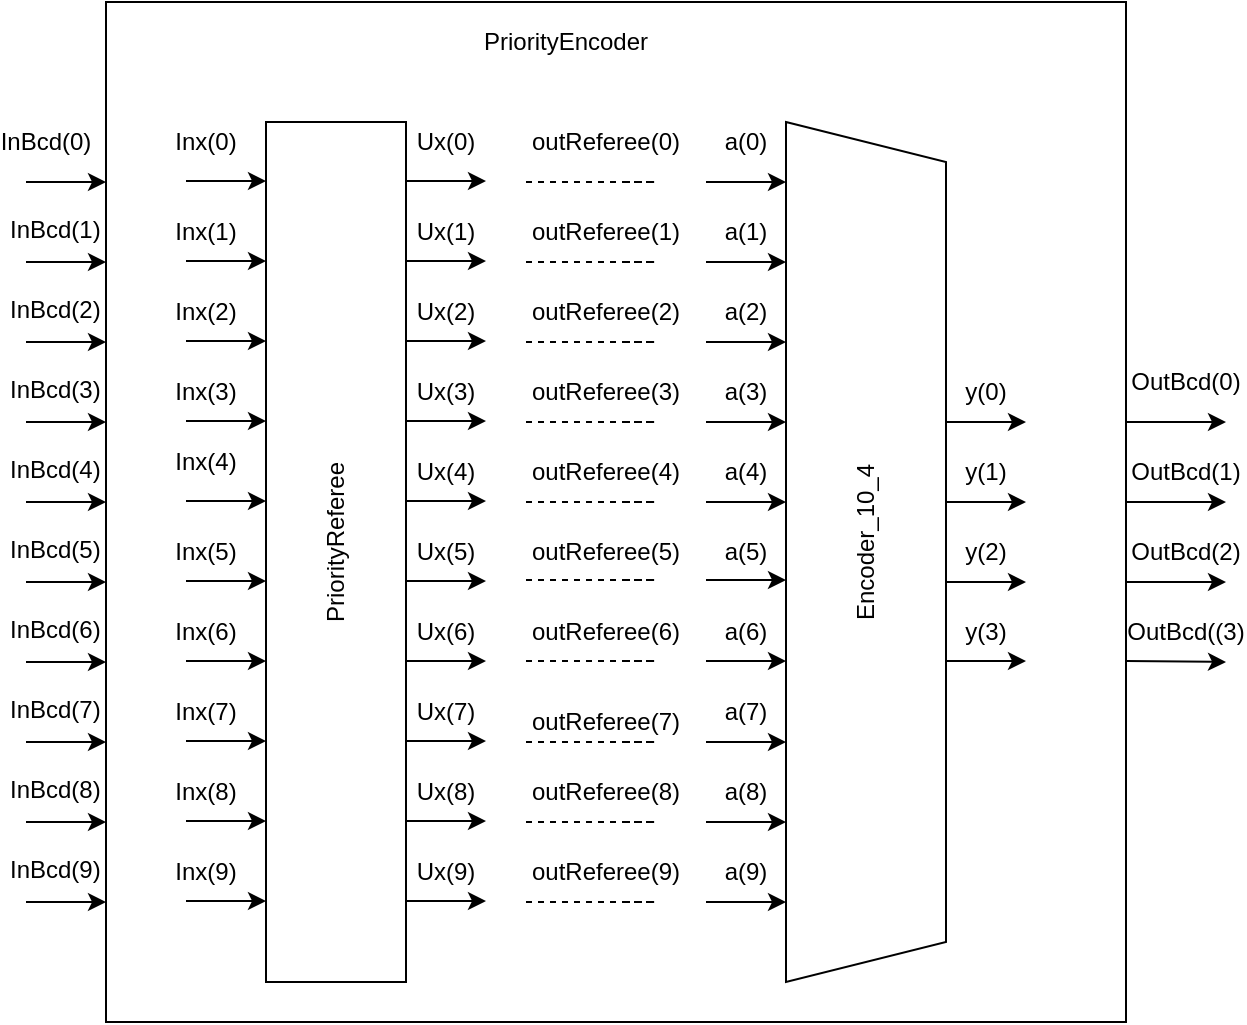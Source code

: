 <mxfile version="13.9.9" type="device"><diagram id="i1Q35EMCEYrRuClJxcty" name="Pagina-1"><mxGraphModel dx="1262" dy="592" grid="1" gridSize="10" guides="1" tooltips="1" connect="1" arrows="1" fold="1" page="1" pageScale="1" pageWidth="827" pageHeight="1169" math="0" shadow="0"><root><mxCell id="0"/><mxCell id="1" parent="0"/><mxCell id="I4svuNt44LAIuYHKkxep-3" value="" style="whiteSpace=wrap;html=1;aspect=fixed;" vertex="1" parent="1"><mxGeometry x="120" y="270" width="510" height="510" as="geometry"/></mxCell><mxCell id="I4svuNt44LAIuYHKkxep-4" value="" style="rounded=0;whiteSpace=wrap;html=1;direction=south;" vertex="1" parent="1"><mxGeometry x="200" y="330" width="70" height="430" as="geometry"/></mxCell><mxCell id="I4svuNt44LAIuYHKkxep-8" value="" style="endArrow=classic;html=1;" edge="1" parent="1"><mxGeometry width="50" height="50" relative="1" as="geometry"><mxPoint x="80" y="360" as="sourcePoint"/><mxPoint x="120" y="360" as="targetPoint"/></mxGeometry></mxCell><mxCell id="I4svuNt44LAIuYHKkxep-11" value="" style="endArrow=classic;html=1;" edge="1" parent="1"><mxGeometry width="50" height="50" relative="1" as="geometry"><mxPoint x="80" y="400" as="sourcePoint"/><mxPoint x="120" y="400" as="targetPoint"/></mxGeometry></mxCell><mxCell id="I4svuNt44LAIuYHKkxep-12" value="" style="endArrow=classic;html=1;" edge="1" parent="1"><mxGeometry width="50" height="50" relative="1" as="geometry"><mxPoint x="80" y="440" as="sourcePoint"/><mxPoint x="120" y="440" as="targetPoint"/></mxGeometry></mxCell><mxCell id="I4svuNt44LAIuYHKkxep-13" value="" style="endArrow=classic;html=1;" edge="1" parent="1"><mxGeometry width="50" height="50" relative="1" as="geometry"><mxPoint x="80" y="480" as="sourcePoint"/><mxPoint x="120" y="480" as="targetPoint"/></mxGeometry></mxCell><mxCell id="I4svuNt44LAIuYHKkxep-14" value="" style="endArrow=classic;html=1;" edge="1" parent="1"><mxGeometry width="50" height="50" relative="1" as="geometry"><mxPoint x="80" y="520" as="sourcePoint"/><mxPoint x="120" y="520" as="targetPoint"/></mxGeometry></mxCell><mxCell id="I4svuNt44LAIuYHKkxep-15" value="" style="endArrow=classic;html=1;" edge="1" parent="1"><mxGeometry width="50" height="50" relative="1" as="geometry"><mxPoint x="80" y="560" as="sourcePoint"/><mxPoint x="120" y="560" as="targetPoint"/></mxGeometry></mxCell><mxCell id="I4svuNt44LAIuYHKkxep-16" value="" style="endArrow=classic;html=1;" edge="1" parent="1"><mxGeometry width="50" height="50" relative="1" as="geometry"><mxPoint x="80" y="600" as="sourcePoint"/><mxPoint x="120" y="600" as="targetPoint"/></mxGeometry></mxCell><mxCell id="I4svuNt44LAIuYHKkxep-17" value="" style="endArrow=classic;html=1;" edge="1" parent="1"><mxGeometry width="50" height="50" relative="1" as="geometry"><mxPoint x="80" y="640" as="sourcePoint"/><mxPoint x="120" y="640" as="targetPoint"/></mxGeometry></mxCell><mxCell id="I4svuNt44LAIuYHKkxep-18" value="" style="endArrow=classic;html=1;" edge="1" parent="1"><mxGeometry width="50" height="50" relative="1" as="geometry"><mxPoint x="80" y="680" as="sourcePoint"/><mxPoint x="120" y="680" as="targetPoint"/></mxGeometry></mxCell><mxCell id="I4svuNt44LAIuYHKkxep-19" value="" style="endArrow=classic;html=1;" edge="1" parent="1"><mxGeometry width="50" height="50" relative="1" as="geometry"><mxPoint x="80" y="720" as="sourcePoint"/><mxPoint x="120" y="720" as="targetPoint"/></mxGeometry></mxCell><mxCell id="I4svuNt44LAIuYHKkxep-43" value="" style="endArrow=classic;html=1;" edge="1" parent="1"><mxGeometry width="50" height="50" relative="1" as="geometry"><mxPoint x="160" y="359.5" as="sourcePoint"/><mxPoint x="200" y="359.5" as="targetPoint"/></mxGeometry></mxCell><mxCell id="I4svuNt44LAIuYHKkxep-44" value="" style="endArrow=classic;html=1;" edge="1" parent="1"><mxGeometry width="50" height="50" relative="1" as="geometry"><mxPoint x="160" y="399.5" as="sourcePoint"/><mxPoint x="200" y="399.5" as="targetPoint"/></mxGeometry></mxCell><mxCell id="I4svuNt44LAIuYHKkxep-45" value="" style="endArrow=classic;html=1;" edge="1" parent="1"><mxGeometry width="50" height="50" relative="1" as="geometry"><mxPoint x="160" y="439.5" as="sourcePoint"/><mxPoint x="200" y="439.5" as="targetPoint"/></mxGeometry></mxCell><mxCell id="I4svuNt44LAIuYHKkxep-46" value="" style="endArrow=classic;html=1;" edge="1" parent="1"><mxGeometry width="50" height="50" relative="1" as="geometry"><mxPoint x="160" y="479.5" as="sourcePoint"/><mxPoint x="200" y="479.5" as="targetPoint"/></mxGeometry></mxCell><mxCell id="I4svuNt44LAIuYHKkxep-47" value="" style="endArrow=classic;html=1;" edge="1" parent="1"><mxGeometry width="50" height="50" relative="1" as="geometry"><mxPoint x="160" y="519.5" as="sourcePoint"/><mxPoint x="200" y="519.5" as="targetPoint"/></mxGeometry></mxCell><mxCell id="I4svuNt44LAIuYHKkxep-48" value="" style="endArrow=classic;html=1;" edge="1" parent="1"><mxGeometry width="50" height="50" relative="1" as="geometry"><mxPoint x="160" y="559.5" as="sourcePoint"/><mxPoint x="200" y="559.5" as="targetPoint"/></mxGeometry></mxCell><mxCell id="I4svuNt44LAIuYHKkxep-49" value="" style="endArrow=classic;html=1;" edge="1" parent="1"><mxGeometry width="50" height="50" relative="1" as="geometry"><mxPoint x="160" y="599.5" as="sourcePoint"/><mxPoint x="200" y="599.5" as="targetPoint"/></mxGeometry></mxCell><mxCell id="I4svuNt44LAIuYHKkxep-50" value="" style="endArrow=classic;html=1;" edge="1" parent="1"><mxGeometry width="50" height="50" relative="1" as="geometry"><mxPoint x="160" y="639.5" as="sourcePoint"/><mxPoint x="200" y="639.5" as="targetPoint"/></mxGeometry></mxCell><mxCell id="I4svuNt44LAIuYHKkxep-51" value="" style="endArrow=classic;html=1;" edge="1" parent="1"><mxGeometry width="50" height="50" relative="1" as="geometry"><mxPoint x="160" y="679.5" as="sourcePoint"/><mxPoint x="200" y="679.5" as="targetPoint"/></mxGeometry></mxCell><mxCell id="I4svuNt44LAIuYHKkxep-52" value="" style="endArrow=classic;html=1;" edge="1" parent="1"><mxGeometry width="50" height="50" relative="1" as="geometry"><mxPoint x="160" y="719.5" as="sourcePoint"/><mxPoint x="200" y="719.5" as="targetPoint"/></mxGeometry></mxCell><mxCell id="I4svuNt44LAIuYHKkxep-110" value="" style="endArrow=classic;html=1;" edge="1" parent="1"><mxGeometry width="50" height="50" relative="1" as="geometry"><mxPoint x="270" y="359.5" as="sourcePoint"/><mxPoint x="310" y="359.5" as="targetPoint"/></mxGeometry></mxCell><mxCell id="I4svuNt44LAIuYHKkxep-111" value="" style="endArrow=classic;html=1;" edge="1" parent="1"><mxGeometry width="50" height="50" relative="1" as="geometry"><mxPoint x="270" y="399.5" as="sourcePoint"/><mxPoint x="310" y="399.5" as="targetPoint"/></mxGeometry></mxCell><mxCell id="I4svuNt44LAIuYHKkxep-112" value="" style="endArrow=classic;html=1;" edge="1" parent="1"><mxGeometry width="50" height="50" relative="1" as="geometry"><mxPoint x="270" y="439.5" as="sourcePoint"/><mxPoint x="310" y="439.5" as="targetPoint"/></mxGeometry></mxCell><mxCell id="I4svuNt44LAIuYHKkxep-113" value="" style="endArrow=classic;html=1;" edge="1" parent="1"><mxGeometry width="50" height="50" relative="1" as="geometry"><mxPoint x="270" y="479.5" as="sourcePoint"/><mxPoint x="310" y="479.5" as="targetPoint"/></mxGeometry></mxCell><mxCell id="I4svuNt44LAIuYHKkxep-114" value="" style="endArrow=classic;html=1;" edge="1" parent="1"><mxGeometry width="50" height="50" relative="1" as="geometry"><mxPoint x="270" y="519.5" as="sourcePoint"/><mxPoint x="310" y="519.5" as="targetPoint"/></mxGeometry></mxCell><mxCell id="I4svuNt44LAIuYHKkxep-115" value="" style="endArrow=classic;html=1;" edge="1" parent="1"><mxGeometry width="50" height="50" relative="1" as="geometry"><mxPoint x="270" y="559.5" as="sourcePoint"/><mxPoint x="310" y="559.5" as="targetPoint"/></mxGeometry></mxCell><mxCell id="I4svuNt44LAIuYHKkxep-116" value="" style="endArrow=classic;html=1;" edge="1" parent="1"><mxGeometry width="50" height="50" relative="1" as="geometry"><mxPoint x="270" y="599.5" as="sourcePoint"/><mxPoint x="310" y="599.5" as="targetPoint"/></mxGeometry></mxCell><mxCell id="I4svuNt44LAIuYHKkxep-117" value="" style="endArrow=classic;html=1;" edge="1" parent="1"><mxGeometry width="50" height="50" relative="1" as="geometry"><mxPoint x="270" y="639.5" as="sourcePoint"/><mxPoint x="310" y="639.5" as="targetPoint"/></mxGeometry></mxCell><mxCell id="I4svuNt44LAIuYHKkxep-118" value="" style="endArrow=classic;html=1;" edge="1" parent="1"><mxGeometry width="50" height="50" relative="1" as="geometry"><mxPoint x="270" y="679.5" as="sourcePoint"/><mxPoint x="310" y="679.5" as="targetPoint"/></mxGeometry></mxCell><mxCell id="I4svuNt44LAIuYHKkxep-119" value="" style="endArrow=classic;html=1;" edge="1" parent="1"><mxGeometry width="50" height="50" relative="1" as="geometry"><mxPoint x="270" y="719.5" as="sourcePoint"/><mxPoint x="310" y="719.5" as="targetPoint"/></mxGeometry></mxCell><mxCell id="I4svuNt44LAIuYHKkxep-124" value="" style="shape=trapezoid;perimeter=trapezoidPerimeter;whiteSpace=wrap;html=1;fixedSize=1;direction=south;" vertex="1" parent="1"><mxGeometry x="460" y="330" width="80" height="430" as="geometry"/></mxCell><mxCell id="I4svuNt44LAIuYHKkxep-170" value="" style="endArrow=classic;html=1;" edge="1" parent="1"><mxGeometry width="50" height="50" relative="1" as="geometry"><mxPoint x="420" y="400" as="sourcePoint"/><mxPoint x="460" y="400" as="targetPoint"/></mxGeometry></mxCell><mxCell id="I4svuNt44LAIuYHKkxep-171" value="" style="endArrow=classic;html=1;" edge="1" parent="1"><mxGeometry width="50" height="50" relative="1" as="geometry"><mxPoint x="420" y="440" as="sourcePoint"/><mxPoint x="460" y="440" as="targetPoint"/></mxGeometry></mxCell><mxCell id="I4svuNt44LAIuYHKkxep-172" value="" style="endArrow=classic;html=1;" edge="1" parent="1"><mxGeometry width="50" height="50" relative="1" as="geometry"><mxPoint x="420" y="480" as="sourcePoint"/><mxPoint x="460" y="480" as="targetPoint"/></mxGeometry></mxCell><mxCell id="I4svuNt44LAIuYHKkxep-173" value="" style="endArrow=classic;html=1;" edge="1" parent="1"><mxGeometry width="50" height="50" relative="1" as="geometry"><mxPoint x="420" y="520" as="sourcePoint"/><mxPoint x="460" y="520" as="targetPoint"/></mxGeometry></mxCell><mxCell id="I4svuNt44LAIuYHKkxep-174" value="" style="endArrow=classic;html=1;" edge="1" parent="1"><mxGeometry width="50" height="50" relative="1" as="geometry"><mxPoint x="420" y="559" as="sourcePoint"/><mxPoint x="460" y="559" as="targetPoint"/></mxGeometry></mxCell><mxCell id="I4svuNt44LAIuYHKkxep-180" value="" style="endArrow=classic;html=1;" edge="1" parent="1"><mxGeometry width="50" height="50" relative="1" as="geometry"><mxPoint x="420" y="599.5" as="sourcePoint"/><mxPoint x="460" y="599.5" as="targetPoint"/></mxGeometry></mxCell><mxCell id="I4svuNt44LAIuYHKkxep-181" value="" style="endArrow=classic;html=1;" edge="1" parent="1"><mxGeometry width="50" height="50" relative="1" as="geometry"><mxPoint x="420" y="640" as="sourcePoint"/><mxPoint x="460" y="640" as="targetPoint"/></mxGeometry></mxCell><mxCell id="I4svuNt44LAIuYHKkxep-182" value="" style="endArrow=classic;html=1;" edge="1" parent="1"><mxGeometry width="50" height="50" relative="1" as="geometry"><mxPoint x="420" y="680" as="sourcePoint"/><mxPoint x="460" y="680" as="targetPoint"/></mxGeometry></mxCell><mxCell id="I4svuNt44LAIuYHKkxep-183" value="" style="endArrow=classic;html=1;" edge="1" parent="1"><mxGeometry width="50" height="50" relative="1" as="geometry"><mxPoint x="420" y="720" as="sourcePoint"/><mxPoint x="460" y="720" as="targetPoint"/></mxGeometry></mxCell><mxCell id="I4svuNt44LAIuYHKkxep-185" value="" style="endArrow=classic;html=1;" edge="1" parent="1"><mxGeometry width="50" height="50" relative="1" as="geometry"><mxPoint x="420" y="360" as="sourcePoint"/><mxPoint x="460" y="360" as="targetPoint"/></mxGeometry></mxCell><mxCell id="I4svuNt44LAIuYHKkxep-190" value="" style="endArrow=classic;html=1;" edge="1" parent="1"><mxGeometry width="50" height="50" relative="1" as="geometry"><mxPoint x="540" y="520" as="sourcePoint"/><mxPoint x="580" y="520" as="targetPoint"/></mxGeometry></mxCell><mxCell id="I4svuNt44LAIuYHKkxep-191" value="" style="endArrow=classic;html=1;" edge="1" parent="1"><mxGeometry width="50" height="50" relative="1" as="geometry"><mxPoint x="540" y="560" as="sourcePoint"/><mxPoint x="580" y="560" as="targetPoint"/></mxGeometry></mxCell><mxCell id="I4svuNt44LAIuYHKkxep-192" value="" style="endArrow=classic;html=1;" edge="1" parent="1"><mxGeometry width="50" height="50" relative="1" as="geometry"><mxPoint x="540" y="599.5" as="sourcePoint"/><mxPoint x="580" y="599.5" as="targetPoint"/></mxGeometry></mxCell><mxCell id="I4svuNt44LAIuYHKkxep-193" value="" style="endArrow=classic;html=1;" edge="1" parent="1"><mxGeometry width="50" height="50" relative="1" as="geometry"><mxPoint x="540" y="480" as="sourcePoint"/><mxPoint x="580" y="480" as="targetPoint"/></mxGeometry></mxCell><mxCell id="I4svuNt44LAIuYHKkxep-194" value="" style="endArrow=classic;html=1;" edge="1" parent="1"><mxGeometry width="50" height="50" relative="1" as="geometry"><mxPoint x="630" y="520" as="sourcePoint"/><mxPoint x="680" y="520" as="targetPoint"/></mxGeometry></mxCell><mxCell id="I4svuNt44LAIuYHKkxep-195" value="" style="endArrow=classic;html=1;" edge="1" parent="1"><mxGeometry width="50" height="50" relative="1" as="geometry"><mxPoint x="630" y="599.5" as="sourcePoint"/><mxPoint x="680" y="600" as="targetPoint"/></mxGeometry></mxCell><mxCell id="I4svuNt44LAIuYHKkxep-196" value="" style="endArrow=classic;html=1;" edge="1" parent="1"><mxGeometry width="50" height="50" relative="1" as="geometry"><mxPoint x="630" y="560" as="sourcePoint"/><mxPoint x="680" y="560" as="targetPoint"/></mxGeometry></mxCell><mxCell id="I4svuNt44LAIuYHKkxep-197" value="" style="endArrow=classic;html=1;" edge="1" parent="1"><mxGeometry width="50" height="50" relative="1" as="geometry"><mxPoint x="630" y="480" as="sourcePoint"/><mxPoint x="680" y="480" as="targetPoint"/></mxGeometry></mxCell><mxCell id="I4svuNt44LAIuYHKkxep-198" value="InBcd(0)" style="text;html=1;strokeColor=none;fillColor=none;align=center;verticalAlign=middle;whiteSpace=wrap;rounded=0;" vertex="1" parent="1"><mxGeometry x="70" y="330" width="40" height="20" as="geometry"/></mxCell><mxCell id="I4svuNt44LAIuYHKkxep-199" value="InBcd(1)" style="text;whiteSpace=wrap;html=1;" vertex="1" parent="1"><mxGeometry x="70" y="370" width="60" height="30" as="geometry"/></mxCell><mxCell id="I4svuNt44LAIuYHKkxep-200" value="InBcd(2)" style="text;whiteSpace=wrap;html=1;" vertex="1" parent="1"><mxGeometry x="70" y="410" width="60" height="30" as="geometry"/></mxCell><mxCell id="I4svuNt44LAIuYHKkxep-201" value="InBcd(3)" style="text;whiteSpace=wrap;html=1;" vertex="1" parent="1"><mxGeometry x="70" y="450" width="60" height="30" as="geometry"/></mxCell><mxCell id="I4svuNt44LAIuYHKkxep-202" value="InBcd(4)" style="text;whiteSpace=wrap;html=1;" vertex="1" parent="1"><mxGeometry x="70" y="490" width="60" height="30" as="geometry"/></mxCell><mxCell id="I4svuNt44LAIuYHKkxep-203" value="InBcd(5)" style="text;whiteSpace=wrap;html=1;" vertex="1" parent="1"><mxGeometry x="70" y="530" width="60" height="30" as="geometry"/></mxCell><mxCell id="I4svuNt44LAIuYHKkxep-204" value="InBcd(6)" style="text;whiteSpace=wrap;html=1;" vertex="1" parent="1"><mxGeometry x="70" y="569.5" width="60" height="30" as="geometry"/></mxCell><mxCell id="I4svuNt44LAIuYHKkxep-205" value="InBcd(7)" style="text;whiteSpace=wrap;html=1;" vertex="1" parent="1"><mxGeometry x="70" y="610" width="60" height="30" as="geometry"/></mxCell><mxCell id="I4svuNt44LAIuYHKkxep-206" value="InBcd(8)" style="text;whiteSpace=wrap;html=1;" vertex="1" parent="1"><mxGeometry x="70" y="650" width="60" height="30" as="geometry"/></mxCell><mxCell id="I4svuNt44LAIuYHKkxep-207" value="InBcd(9)" style="text;whiteSpace=wrap;html=1;" vertex="1" parent="1"><mxGeometry x="70" y="690" width="60" height="30" as="geometry"/></mxCell><mxCell id="I4svuNt44LAIuYHKkxep-208" value="Inx(0)" style="text;html=1;strokeColor=none;fillColor=none;align=center;verticalAlign=middle;whiteSpace=wrap;rounded=0;" vertex="1" parent="1"><mxGeometry x="150" y="330" width="40" height="20" as="geometry"/></mxCell><mxCell id="I4svuNt44LAIuYHKkxep-210" value="Inx(1)" style="text;html=1;strokeColor=none;fillColor=none;align=center;verticalAlign=middle;whiteSpace=wrap;rounded=0;" vertex="1" parent="1"><mxGeometry x="150" y="375" width="40" height="20" as="geometry"/></mxCell><mxCell id="I4svuNt44LAIuYHKkxep-211" value="Inx(2)" style="text;html=1;strokeColor=none;fillColor=none;align=center;verticalAlign=middle;whiteSpace=wrap;rounded=0;" vertex="1" parent="1"><mxGeometry x="150" y="415" width="40" height="20" as="geometry"/></mxCell><mxCell id="I4svuNt44LAIuYHKkxep-212" value="Inx(3)" style="text;html=1;strokeColor=none;fillColor=none;align=center;verticalAlign=middle;whiteSpace=wrap;rounded=0;" vertex="1" parent="1"><mxGeometry x="150" y="455" width="40" height="20" as="geometry"/></mxCell><mxCell id="I4svuNt44LAIuYHKkxep-213" value="Inx(4)" style="text;html=1;strokeColor=none;fillColor=none;align=center;verticalAlign=middle;whiteSpace=wrap;rounded=0;" vertex="1" parent="1"><mxGeometry x="150" y="490" width="40" height="20" as="geometry"/></mxCell><mxCell id="I4svuNt44LAIuYHKkxep-214" value="Inx(5)" style="text;html=1;strokeColor=none;fillColor=none;align=center;verticalAlign=middle;whiteSpace=wrap;rounded=0;" vertex="1" parent="1"><mxGeometry x="150" y="535" width="40" height="20" as="geometry"/></mxCell><mxCell id="I4svuNt44LAIuYHKkxep-218" value="Inx(6)" style="text;html=1;strokeColor=none;fillColor=none;align=center;verticalAlign=middle;whiteSpace=wrap;rounded=0;" vertex="1" parent="1"><mxGeometry x="150" y="575" width="40" height="20" as="geometry"/></mxCell><mxCell id="I4svuNt44LAIuYHKkxep-219" value="Inx(7)" style="text;html=1;strokeColor=none;fillColor=none;align=center;verticalAlign=middle;whiteSpace=wrap;rounded=0;" vertex="1" parent="1"><mxGeometry x="150" y="615" width="40" height="20" as="geometry"/></mxCell><mxCell id="I4svuNt44LAIuYHKkxep-221" value="Inx(8)" style="text;html=1;strokeColor=none;fillColor=none;align=center;verticalAlign=middle;whiteSpace=wrap;rounded=0;" vertex="1" parent="1"><mxGeometry x="150" y="655" width="40" height="20" as="geometry"/></mxCell><mxCell id="I4svuNt44LAIuYHKkxep-222" value="Inx(9)" style="text;html=1;strokeColor=none;fillColor=none;align=center;verticalAlign=middle;whiteSpace=wrap;rounded=0;" vertex="1" parent="1"><mxGeometry x="150" y="695" width="40" height="20" as="geometry"/></mxCell><mxCell id="I4svuNt44LAIuYHKkxep-224" value="Ux(0)" style="text;html=1;strokeColor=none;fillColor=none;align=center;verticalAlign=middle;whiteSpace=wrap;rounded=0;" vertex="1" parent="1"><mxGeometry x="270" y="330" width="40" height="20" as="geometry"/></mxCell><mxCell id="I4svuNt44LAIuYHKkxep-229" value="" style="endArrow=none;dashed=1;html=1;" edge="1" parent="1"><mxGeometry width="50" height="50" relative="1" as="geometry"><mxPoint x="330" y="360" as="sourcePoint"/><mxPoint x="380" y="360" as="targetPoint"/><Array as="points"><mxPoint x="330" y="360"/><mxPoint x="350" y="360"/><mxPoint x="400" y="360"/></Array></mxGeometry></mxCell><mxCell id="I4svuNt44LAIuYHKkxep-241" value="Ux(1)" style="text;html=1;strokeColor=none;fillColor=none;align=center;verticalAlign=middle;whiteSpace=wrap;rounded=0;" vertex="1" parent="1"><mxGeometry x="270" y="375" width="40" height="20" as="geometry"/></mxCell><mxCell id="I4svuNt44LAIuYHKkxep-243" value="Ux(2)" style="text;html=1;strokeColor=none;fillColor=none;align=center;verticalAlign=middle;whiteSpace=wrap;rounded=0;" vertex="1" parent="1"><mxGeometry x="270" y="415" width="40" height="20" as="geometry"/></mxCell><mxCell id="I4svuNt44LAIuYHKkxep-245" value="Ux(3)" style="text;html=1;strokeColor=none;fillColor=none;align=center;verticalAlign=middle;whiteSpace=wrap;rounded=0;" vertex="1" parent="1"><mxGeometry x="270" y="455" width="40" height="20" as="geometry"/></mxCell><mxCell id="I4svuNt44LAIuYHKkxep-246" value="Ux(4)" style="text;html=1;strokeColor=none;fillColor=none;align=center;verticalAlign=middle;whiteSpace=wrap;rounded=0;" vertex="1" parent="1"><mxGeometry x="270" y="495" width="40" height="20" as="geometry"/></mxCell><mxCell id="I4svuNt44LAIuYHKkxep-247" value="Ux(5)" style="text;html=1;strokeColor=none;fillColor=none;align=center;verticalAlign=middle;whiteSpace=wrap;rounded=0;" vertex="1" parent="1"><mxGeometry x="270" y="535" width="40" height="20" as="geometry"/></mxCell><mxCell id="I4svuNt44LAIuYHKkxep-249" value="Ux(6)" style="text;html=1;strokeColor=none;fillColor=none;align=center;verticalAlign=middle;whiteSpace=wrap;rounded=0;" vertex="1" parent="1"><mxGeometry x="270" y="575" width="40" height="20" as="geometry"/></mxCell><mxCell id="I4svuNt44LAIuYHKkxep-250" value="Ux(7)" style="text;html=1;strokeColor=none;fillColor=none;align=center;verticalAlign=middle;whiteSpace=wrap;rounded=0;" vertex="1" parent="1"><mxGeometry x="270" y="615" width="40" height="20" as="geometry"/></mxCell><mxCell id="I4svuNt44LAIuYHKkxep-252" value="Ux(8)" style="text;html=1;strokeColor=none;fillColor=none;align=center;verticalAlign=middle;whiteSpace=wrap;rounded=0;" vertex="1" parent="1"><mxGeometry x="270" y="655" width="40" height="20" as="geometry"/></mxCell><mxCell id="I4svuNt44LAIuYHKkxep-253" value="Ux(9)" style="text;html=1;strokeColor=none;fillColor=none;align=center;verticalAlign=middle;whiteSpace=wrap;rounded=0;" vertex="1" parent="1"><mxGeometry x="270" y="695" width="40" height="20" as="geometry"/></mxCell><mxCell id="I4svuNt44LAIuYHKkxep-254" value="PriorityReferee" style="text;html=1;strokeColor=none;fillColor=none;align=center;verticalAlign=middle;whiteSpace=wrap;rounded=0;rotation=270;" vertex="1" parent="1"><mxGeometry x="215" y="530" width="40" height="20" as="geometry"/></mxCell><mxCell id="I4svuNt44LAIuYHKkxep-256" value="a(0)" style="text;html=1;strokeColor=none;fillColor=none;align=center;verticalAlign=middle;whiteSpace=wrap;rounded=0;" vertex="1" parent="1"><mxGeometry x="420" y="330" width="40" height="20" as="geometry"/></mxCell><mxCell id="I4svuNt44LAIuYHKkxep-257" value="a(2)" style="text;html=1;strokeColor=none;fillColor=none;align=center;verticalAlign=middle;whiteSpace=wrap;rounded=0;" vertex="1" parent="1"><mxGeometry x="420" y="415" width="40" height="20" as="geometry"/></mxCell><mxCell id="I4svuNt44LAIuYHKkxep-258" value="a(1)" style="text;html=1;strokeColor=none;fillColor=none;align=center;verticalAlign=middle;whiteSpace=wrap;rounded=0;" vertex="1" parent="1"><mxGeometry x="420" y="375" width="40" height="20" as="geometry"/></mxCell><mxCell id="I4svuNt44LAIuYHKkxep-259" value="a(3)" style="text;html=1;strokeColor=none;fillColor=none;align=center;verticalAlign=middle;whiteSpace=wrap;rounded=0;" vertex="1" parent="1"><mxGeometry x="420" y="455" width="40" height="20" as="geometry"/></mxCell><mxCell id="I4svuNt44LAIuYHKkxep-260" value="a(4)" style="text;html=1;strokeColor=none;fillColor=none;align=center;verticalAlign=middle;whiteSpace=wrap;rounded=0;" vertex="1" parent="1"><mxGeometry x="420" y="495" width="40" height="20" as="geometry"/></mxCell><mxCell id="I4svuNt44LAIuYHKkxep-261" value="a(5)" style="text;html=1;strokeColor=none;fillColor=none;align=center;verticalAlign=middle;whiteSpace=wrap;rounded=0;" vertex="1" parent="1"><mxGeometry x="420" y="535" width="40" height="20" as="geometry"/></mxCell><mxCell id="I4svuNt44LAIuYHKkxep-262" value="a(6)" style="text;html=1;strokeColor=none;fillColor=none;align=center;verticalAlign=middle;whiteSpace=wrap;rounded=0;" vertex="1" parent="1"><mxGeometry x="420" y="575" width="40" height="20" as="geometry"/></mxCell><mxCell id="I4svuNt44LAIuYHKkxep-263" value="a(7)" style="text;html=1;strokeColor=none;fillColor=none;align=center;verticalAlign=middle;whiteSpace=wrap;rounded=0;" vertex="1" parent="1"><mxGeometry x="420" y="615" width="40" height="20" as="geometry"/></mxCell><mxCell id="I4svuNt44LAIuYHKkxep-264" value="a(8)" style="text;html=1;strokeColor=none;fillColor=none;align=center;verticalAlign=middle;whiteSpace=wrap;rounded=0;" vertex="1" parent="1"><mxGeometry x="420" y="655" width="40" height="20" as="geometry"/></mxCell><mxCell id="I4svuNt44LAIuYHKkxep-265" value="a(9)" style="text;html=1;strokeColor=none;fillColor=none;align=center;verticalAlign=middle;whiteSpace=wrap;rounded=0;" vertex="1" parent="1"><mxGeometry x="420" y="695" width="40" height="20" as="geometry"/></mxCell><mxCell id="I4svuNt44LAIuYHKkxep-266" value="outReferee(0)" style="text;html=1;strokeColor=none;fillColor=none;align=center;verticalAlign=middle;whiteSpace=wrap;rounded=0;" vertex="1" parent="1"><mxGeometry x="340" y="330" width="60" height="20" as="geometry"/></mxCell><mxCell id="I4svuNt44LAIuYHKkxep-268" value="" style="endArrow=none;dashed=1;html=1;" edge="1" parent="1"><mxGeometry width="50" height="50" relative="1" as="geometry"><mxPoint x="330" y="400" as="sourcePoint"/><mxPoint x="380" y="400" as="targetPoint"/><Array as="points"><mxPoint x="330" y="400"/><mxPoint x="350" y="400"/><mxPoint x="400" y="400"/></Array></mxGeometry></mxCell><mxCell id="I4svuNt44LAIuYHKkxep-269" value="outReferee(1)" style="text;html=1;strokeColor=none;fillColor=none;align=center;verticalAlign=middle;whiteSpace=wrap;rounded=0;" vertex="1" parent="1"><mxGeometry x="340" y="375" width="60" height="20" as="geometry"/></mxCell><mxCell id="I4svuNt44LAIuYHKkxep-271" value="" style="endArrow=none;dashed=1;html=1;" edge="1" parent="1"><mxGeometry width="50" height="50" relative="1" as="geometry"><mxPoint x="330" y="480" as="sourcePoint"/><mxPoint x="380" y="480" as="targetPoint"/><Array as="points"><mxPoint x="330" y="480"/><mxPoint x="350" y="480"/><mxPoint x="400" y="480"/></Array></mxGeometry></mxCell><mxCell id="I4svuNt44LAIuYHKkxep-272" value="" style="endArrow=none;dashed=1;html=1;" edge="1" parent="1"><mxGeometry width="50" height="50" relative="1" as="geometry"><mxPoint x="330" y="440" as="sourcePoint"/><mxPoint x="380" y="440" as="targetPoint"/><Array as="points"><mxPoint x="330" y="440"/><mxPoint x="350" y="440"/><mxPoint x="400" y="440"/></Array></mxGeometry></mxCell><mxCell id="I4svuNt44LAIuYHKkxep-273" value="" style="endArrow=none;dashed=1;html=1;" edge="1" parent="1"><mxGeometry width="50" height="50" relative="1" as="geometry"><mxPoint x="330" y="520" as="sourcePoint"/><mxPoint x="380" y="520" as="targetPoint"/><Array as="points"><mxPoint x="330" y="520"/><mxPoint x="350" y="520"/><mxPoint x="400" y="520"/></Array></mxGeometry></mxCell><mxCell id="I4svuNt44LAIuYHKkxep-274" value="" style="endArrow=none;dashed=1;html=1;" edge="1" parent="1"><mxGeometry width="50" height="50" relative="1" as="geometry"><mxPoint x="330" y="559" as="sourcePoint"/><mxPoint x="380" y="559" as="targetPoint"/><Array as="points"><mxPoint x="330" y="559"/><mxPoint x="350" y="559"/><mxPoint x="400" y="559"/></Array></mxGeometry></mxCell><mxCell id="I4svuNt44LAIuYHKkxep-275" value="" style="endArrow=none;dashed=1;html=1;" edge="1" parent="1"><mxGeometry width="50" height="50" relative="1" as="geometry"><mxPoint x="330" y="680" as="sourcePoint"/><mxPoint x="380" y="680" as="targetPoint"/><Array as="points"><mxPoint x="330" y="680"/><mxPoint x="350" y="680"/><mxPoint x="400" y="680"/></Array></mxGeometry></mxCell><mxCell id="I4svuNt44LAIuYHKkxep-276" value="" style="endArrow=none;dashed=1;html=1;" edge="1" parent="1"><mxGeometry width="50" height="50" relative="1" as="geometry"><mxPoint x="330" y="720" as="sourcePoint"/><mxPoint x="380" y="720" as="targetPoint"/><Array as="points"><mxPoint x="330" y="720"/><mxPoint x="350" y="720"/><mxPoint x="400" y="720"/></Array></mxGeometry></mxCell><mxCell id="I4svuNt44LAIuYHKkxep-277" value="" style="endArrow=none;dashed=1;html=1;" edge="1" parent="1"><mxGeometry width="50" height="50" relative="1" as="geometry"><mxPoint x="330" y="599.5" as="sourcePoint"/><mxPoint x="380" y="599.5" as="targetPoint"/><Array as="points"><mxPoint x="330" y="599.5"/><mxPoint x="350" y="599.5"/><mxPoint x="400" y="599.5"/></Array></mxGeometry></mxCell><mxCell id="I4svuNt44LAIuYHKkxep-278" value="" style="endArrow=none;dashed=1;html=1;" edge="1" parent="1"><mxGeometry width="50" height="50" relative="1" as="geometry"><mxPoint x="330" y="640" as="sourcePoint"/><mxPoint x="380" y="640" as="targetPoint"/><Array as="points"><mxPoint x="330" y="640"/><mxPoint x="350" y="640"/><mxPoint x="400" y="640"/></Array></mxGeometry></mxCell><mxCell id="I4svuNt44LAIuYHKkxep-279" value="outReferee(4)" style="text;html=1;strokeColor=none;fillColor=none;align=center;verticalAlign=middle;whiteSpace=wrap;rounded=0;" vertex="1" parent="1"><mxGeometry x="340" y="495" width="60" height="20" as="geometry"/></mxCell><mxCell id="I4svuNt44LAIuYHKkxep-280" value="outReferee(2)" style="text;html=1;strokeColor=none;fillColor=none;align=center;verticalAlign=middle;whiteSpace=wrap;rounded=0;" vertex="1" parent="1"><mxGeometry x="340" y="415" width="60" height="20" as="geometry"/></mxCell><mxCell id="I4svuNt44LAIuYHKkxep-281" value="outReferee(3)" style="text;html=1;strokeColor=none;fillColor=none;align=center;verticalAlign=middle;whiteSpace=wrap;rounded=0;" vertex="1" parent="1"><mxGeometry x="340" y="455" width="60" height="20" as="geometry"/></mxCell><mxCell id="I4svuNt44LAIuYHKkxep-283" value="outReferee(5)" style="text;html=1;strokeColor=none;fillColor=none;align=center;verticalAlign=middle;whiteSpace=wrap;rounded=0;" vertex="1" parent="1"><mxGeometry x="340" y="535" width="60" height="20" as="geometry"/></mxCell><mxCell id="I4svuNt44LAIuYHKkxep-284" value="outReferee(7)" style="text;html=1;strokeColor=none;fillColor=none;align=center;verticalAlign=middle;whiteSpace=wrap;rounded=0;" vertex="1" parent="1"><mxGeometry x="340" y="620" width="60" height="20" as="geometry"/></mxCell><mxCell id="I4svuNt44LAIuYHKkxep-285" value="outReferee(6)" style="text;html=1;strokeColor=none;fillColor=none;align=center;verticalAlign=middle;whiteSpace=wrap;rounded=0;" vertex="1" parent="1"><mxGeometry x="340" y="575" width="60" height="20" as="geometry"/></mxCell><mxCell id="I4svuNt44LAIuYHKkxep-286" value="outReferee(9)" style="text;html=1;strokeColor=none;fillColor=none;align=center;verticalAlign=middle;whiteSpace=wrap;rounded=0;" vertex="1" parent="1"><mxGeometry x="340" y="695" width="60" height="20" as="geometry"/></mxCell><mxCell id="I4svuNt44LAIuYHKkxep-287" value="outReferee(8)" style="text;html=1;strokeColor=none;fillColor=none;align=center;verticalAlign=middle;whiteSpace=wrap;rounded=0;" vertex="1" parent="1"><mxGeometry x="340" y="655" width="60" height="20" as="geometry"/></mxCell><mxCell id="I4svuNt44LAIuYHKkxep-289" value="Encoder_10_4" style="text;html=1;strokeColor=none;fillColor=none;align=center;verticalAlign=middle;whiteSpace=wrap;rounded=0;rotation=270;" vertex="1" parent="1"><mxGeometry x="480" y="530" width="40" height="20" as="geometry"/></mxCell><mxCell id="I4svuNt44LAIuYHKkxep-290" value="y(0)" style="text;html=1;strokeColor=none;fillColor=none;align=center;verticalAlign=middle;whiteSpace=wrap;rounded=0;" vertex="1" parent="1"><mxGeometry x="540" y="455" width="40" height="20" as="geometry"/></mxCell><mxCell id="I4svuNt44LAIuYHKkxep-291" value="y(1)" style="text;html=1;strokeColor=none;fillColor=none;align=center;verticalAlign=middle;whiteSpace=wrap;rounded=0;" vertex="1" parent="1"><mxGeometry x="540" y="495" width="40" height="20" as="geometry"/></mxCell><mxCell id="I4svuNt44LAIuYHKkxep-292" value="y(2)" style="text;html=1;strokeColor=none;fillColor=none;align=center;verticalAlign=middle;whiteSpace=wrap;rounded=0;" vertex="1" parent="1"><mxGeometry x="540" y="535" width="40" height="20" as="geometry"/></mxCell><mxCell id="I4svuNt44LAIuYHKkxep-294" value="y(3)" style="text;html=1;strokeColor=none;fillColor=none;align=center;verticalAlign=middle;whiteSpace=wrap;rounded=0;" vertex="1" parent="1"><mxGeometry x="540" y="575" width="40" height="20" as="geometry"/></mxCell><mxCell id="I4svuNt44LAIuYHKkxep-295" value="OutBcd(0)" style="text;html=1;strokeColor=none;fillColor=none;align=center;verticalAlign=middle;whiteSpace=wrap;rounded=0;" vertex="1" parent="1"><mxGeometry x="640" y="450" width="40" height="20" as="geometry"/></mxCell><mxCell id="I4svuNt44LAIuYHKkxep-297" value="OutBcd(1)" style="text;html=1;strokeColor=none;fillColor=none;align=center;verticalAlign=middle;whiteSpace=wrap;rounded=0;" vertex="1" parent="1"><mxGeometry x="640" y="495" width="40" height="20" as="geometry"/></mxCell><mxCell id="I4svuNt44LAIuYHKkxep-298" value="OutBcd(2)" style="text;html=1;strokeColor=none;fillColor=none;align=center;verticalAlign=middle;whiteSpace=wrap;rounded=0;" vertex="1" parent="1"><mxGeometry x="640" y="535" width="40" height="20" as="geometry"/></mxCell><mxCell id="I4svuNt44LAIuYHKkxep-299" value="OutBcd((3)" style="text;html=1;strokeColor=none;fillColor=none;align=center;verticalAlign=middle;whiteSpace=wrap;rounded=0;" vertex="1" parent="1"><mxGeometry x="640" y="575" width="40" height="20" as="geometry"/></mxCell><mxCell id="I4svuNt44LAIuYHKkxep-300" value="PriorityEncoder" style="text;html=1;strokeColor=none;fillColor=none;align=center;verticalAlign=middle;whiteSpace=wrap;rounded=0;" vertex="1" parent="1"><mxGeometry x="330" y="280" width="40" height="20" as="geometry"/></mxCell></root></mxGraphModel></diagram></mxfile>